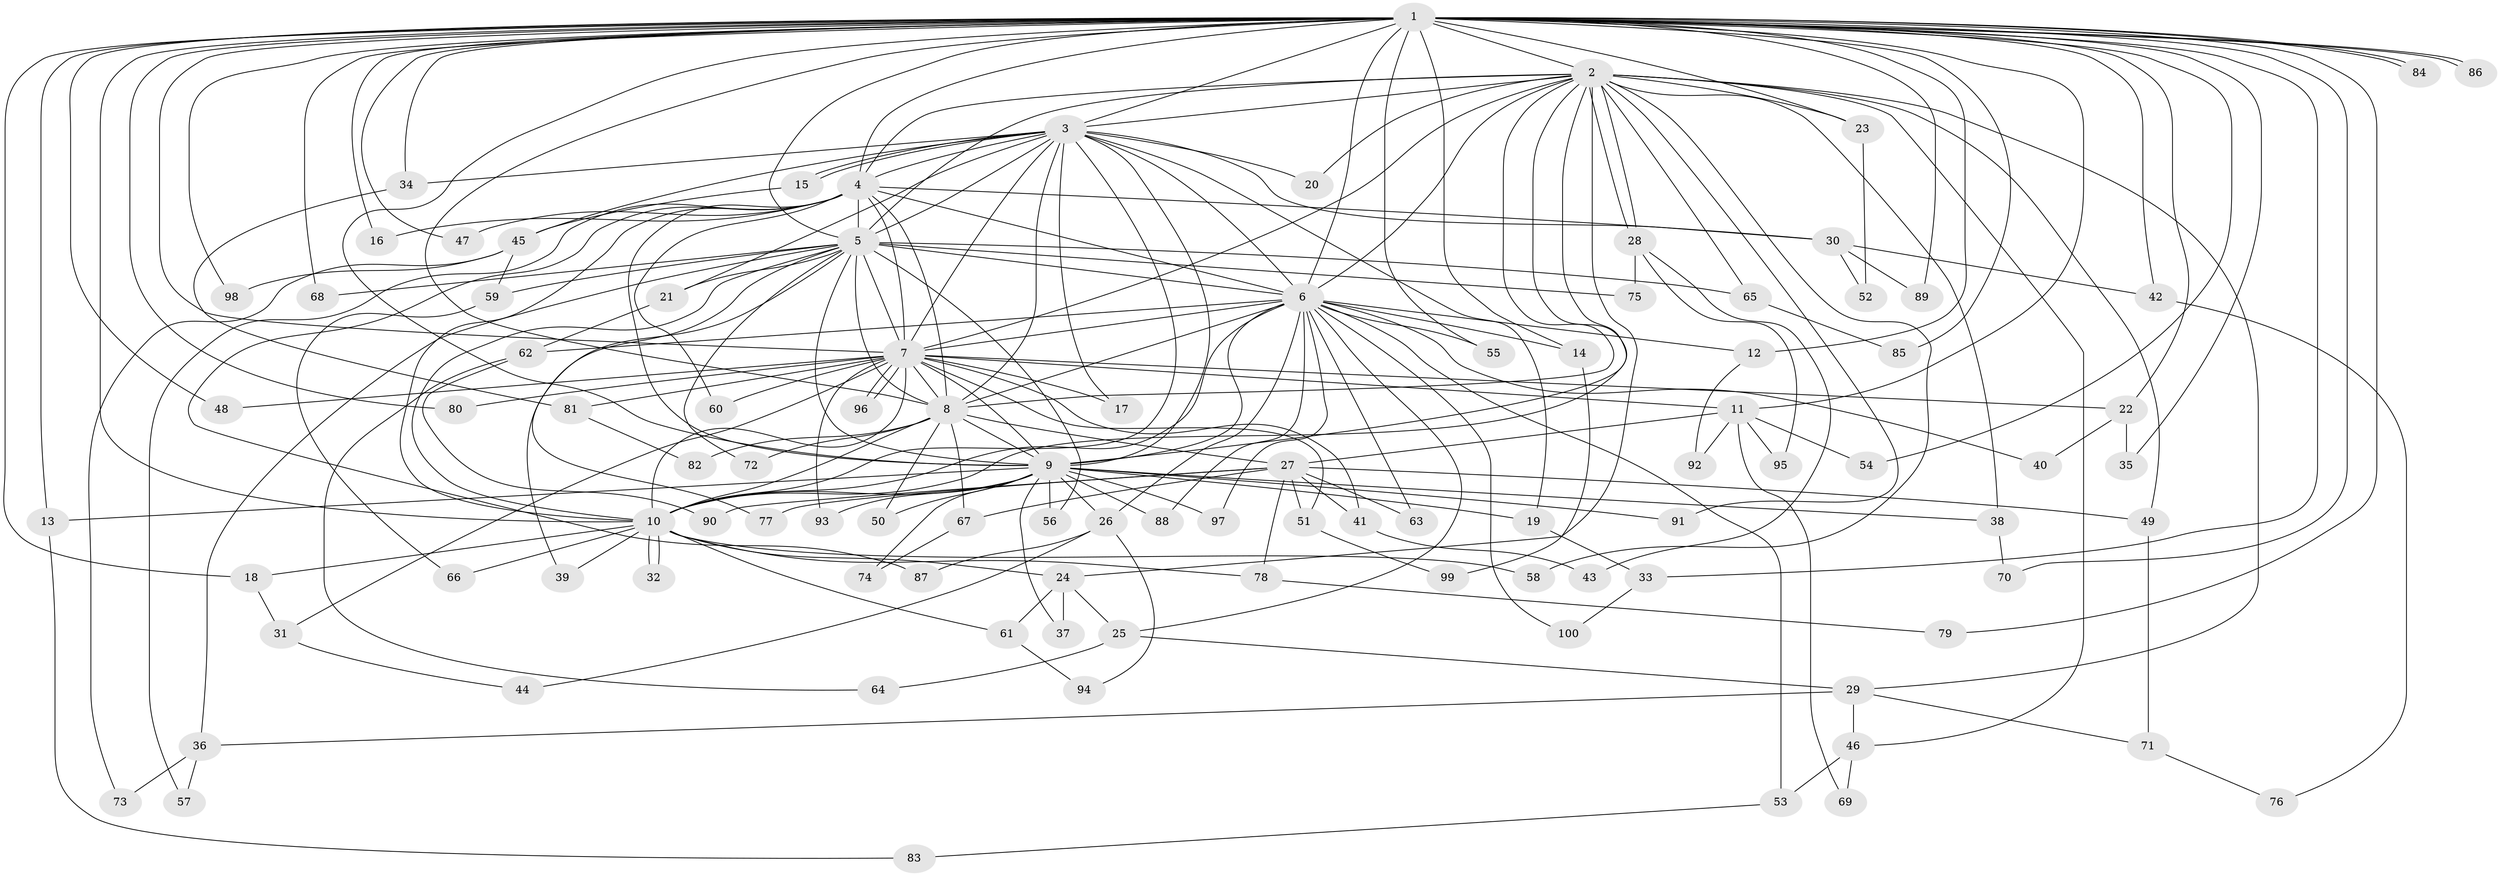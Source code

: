 // Generated by graph-tools (version 1.1) at 2025/10/02/27/25 16:10:59]
// undirected, 100 vertices, 225 edges
graph export_dot {
graph [start="1"]
  node [color=gray90,style=filled];
  1;
  2;
  3;
  4;
  5;
  6;
  7;
  8;
  9;
  10;
  11;
  12;
  13;
  14;
  15;
  16;
  17;
  18;
  19;
  20;
  21;
  22;
  23;
  24;
  25;
  26;
  27;
  28;
  29;
  30;
  31;
  32;
  33;
  34;
  35;
  36;
  37;
  38;
  39;
  40;
  41;
  42;
  43;
  44;
  45;
  46;
  47;
  48;
  49;
  50;
  51;
  52;
  53;
  54;
  55;
  56;
  57;
  58;
  59;
  60;
  61;
  62;
  63;
  64;
  65;
  66;
  67;
  68;
  69;
  70;
  71;
  72;
  73;
  74;
  75;
  76;
  77;
  78;
  79;
  80;
  81;
  82;
  83;
  84;
  85;
  86;
  87;
  88;
  89;
  90;
  91;
  92;
  93;
  94;
  95;
  96;
  97;
  98;
  99;
  100;
  1 -- 2;
  1 -- 3;
  1 -- 4;
  1 -- 5;
  1 -- 6;
  1 -- 7;
  1 -- 8;
  1 -- 9;
  1 -- 10;
  1 -- 11;
  1 -- 12;
  1 -- 13;
  1 -- 14;
  1 -- 16;
  1 -- 18;
  1 -- 22;
  1 -- 23;
  1 -- 33;
  1 -- 34;
  1 -- 35;
  1 -- 42;
  1 -- 47;
  1 -- 48;
  1 -- 54;
  1 -- 55;
  1 -- 68;
  1 -- 70;
  1 -- 79;
  1 -- 80;
  1 -- 84;
  1 -- 84;
  1 -- 85;
  1 -- 86;
  1 -- 86;
  1 -- 89;
  1 -- 98;
  2 -- 3;
  2 -- 4;
  2 -- 5;
  2 -- 6;
  2 -- 7;
  2 -- 8;
  2 -- 9;
  2 -- 10;
  2 -- 20;
  2 -- 23;
  2 -- 24;
  2 -- 28;
  2 -- 28;
  2 -- 29;
  2 -- 38;
  2 -- 46;
  2 -- 49;
  2 -- 58;
  2 -- 65;
  2 -- 91;
  3 -- 4;
  3 -- 5;
  3 -- 6;
  3 -- 7;
  3 -- 8;
  3 -- 9;
  3 -- 10;
  3 -- 15;
  3 -- 15;
  3 -- 17;
  3 -- 19;
  3 -- 20;
  3 -- 21;
  3 -- 30;
  3 -- 34;
  3 -- 45;
  4 -- 5;
  4 -- 6;
  4 -- 7;
  4 -- 8;
  4 -- 9;
  4 -- 10;
  4 -- 16;
  4 -- 30;
  4 -- 47;
  4 -- 57;
  4 -- 60;
  4 -- 87;
  5 -- 6;
  5 -- 7;
  5 -- 8;
  5 -- 9;
  5 -- 10;
  5 -- 21;
  5 -- 36;
  5 -- 39;
  5 -- 56;
  5 -- 59;
  5 -- 65;
  5 -- 68;
  5 -- 72;
  5 -- 75;
  5 -- 77;
  6 -- 7;
  6 -- 8;
  6 -- 9;
  6 -- 10;
  6 -- 12;
  6 -- 14;
  6 -- 25;
  6 -- 26;
  6 -- 40;
  6 -- 53;
  6 -- 55;
  6 -- 62;
  6 -- 63;
  6 -- 88;
  6 -- 97;
  6 -- 100;
  7 -- 8;
  7 -- 9;
  7 -- 10;
  7 -- 11;
  7 -- 17;
  7 -- 22;
  7 -- 31;
  7 -- 41;
  7 -- 48;
  7 -- 51;
  7 -- 60;
  7 -- 80;
  7 -- 81;
  7 -- 93;
  7 -- 96;
  7 -- 96;
  8 -- 9;
  8 -- 10;
  8 -- 27;
  8 -- 50;
  8 -- 67;
  8 -- 72;
  8 -- 82;
  9 -- 10;
  9 -- 13;
  9 -- 19;
  9 -- 26;
  9 -- 37;
  9 -- 38;
  9 -- 50;
  9 -- 56;
  9 -- 74;
  9 -- 88;
  9 -- 91;
  9 -- 93;
  9 -- 97;
  10 -- 18;
  10 -- 24;
  10 -- 32;
  10 -- 32;
  10 -- 39;
  10 -- 58;
  10 -- 61;
  10 -- 66;
  10 -- 78;
  11 -- 27;
  11 -- 54;
  11 -- 69;
  11 -- 92;
  11 -- 95;
  12 -- 92;
  13 -- 83;
  14 -- 99;
  15 -- 45;
  18 -- 31;
  19 -- 33;
  21 -- 62;
  22 -- 35;
  22 -- 40;
  23 -- 52;
  24 -- 25;
  24 -- 37;
  24 -- 61;
  25 -- 29;
  25 -- 64;
  26 -- 44;
  26 -- 87;
  26 -- 94;
  27 -- 41;
  27 -- 49;
  27 -- 51;
  27 -- 63;
  27 -- 67;
  27 -- 77;
  27 -- 78;
  27 -- 90;
  28 -- 43;
  28 -- 75;
  28 -- 95;
  29 -- 36;
  29 -- 46;
  29 -- 71;
  30 -- 42;
  30 -- 52;
  30 -- 89;
  31 -- 44;
  33 -- 100;
  34 -- 81;
  36 -- 57;
  36 -- 73;
  38 -- 70;
  41 -- 43;
  42 -- 76;
  45 -- 59;
  45 -- 73;
  45 -- 98;
  46 -- 53;
  46 -- 69;
  49 -- 71;
  51 -- 99;
  53 -- 83;
  59 -- 66;
  61 -- 94;
  62 -- 64;
  62 -- 90;
  65 -- 85;
  67 -- 74;
  71 -- 76;
  78 -- 79;
  81 -- 82;
}
